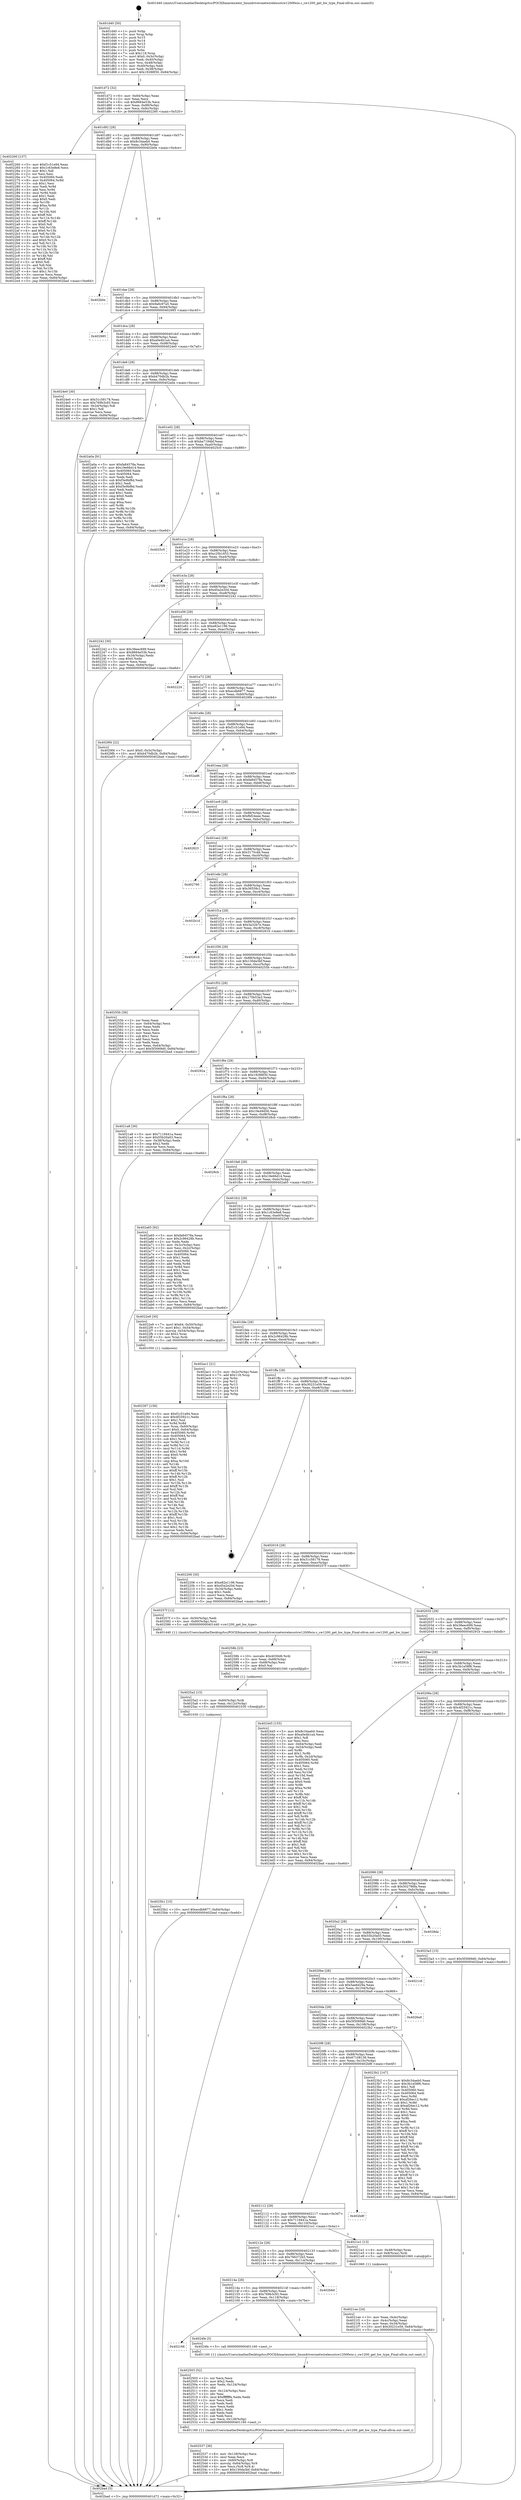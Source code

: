 digraph "0x401d40" {
  label = "0x401d40 (/mnt/c/Users/mathe/Desktop/tcc/POCII/binaries/extr_linuxdriversnetwirelessstcw1200fwio.c_cw1200_get_hw_type_Final-ollvm.out::main(0))"
  labelloc = "t"
  node[shape=record]

  Entry [label="",width=0.3,height=0.3,shape=circle,fillcolor=black,style=filled]
  "0x401d72" [label="{
     0x401d72 [32]\l
     | [instrs]\l
     &nbsp;&nbsp;0x401d72 \<+6\>: mov -0x84(%rbp),%eax\l
     &nbsp;&nbsp;0x401d78 \<+2\>: mov %eax,%ecx\l
     &nbsp;&nbsp;0x401d7a \<+6\>: sub $0x8664e53b,%ecx\l
     &nbsp;&nbsp;0x401d80 \<+6\>: mov %eax,-0x88(%rbp)\l
     &nbsp;&nbsp;0x401d86 \<+6\>: mov %ecx,-0x8c(%rbp)\l
     &nbsp;&nbsp;0x401d8c \<+6\>: je 0000000000402260 \<main+0x520\>\l
  }"]
  "0x402260" [label="{
     0x402260 [137]\l
     | [instrs]\l
     &nbsp;&nbsp;0x402260 \<+5\>: mov $0xf1c51e94,%eax\l
     &nbsp;&nbsp;0x402265 \<+5\>: mov $0x1c63e8e8,%ecx\l
     &nbsp;&nbsp;0x40226a \<+2\>: mov $0x1,%dl\l
     &nbsp;&nbsp;0x40226c \<+2\>: xor %esi,%esi\l
     &nbsp;&nbsp;0x40226e \<+7\>: mov 0x405060,%edi\l
     &nbsp;&nbsp;0x402275 \<+8\>: mov 0x405064,%r8d\l
     &nbsp;&nbsp;0x40227d \<+3\>: sub $0x1,%esi\l
     &nbsp;&nbsp;0x402280 \<+3\>: mov %edi,%r9d\l
     &nbsp;&nbsp;0x402283 \<+3\>: add %esi,%r9d\l
     &nbsp;&nbsp;0x402286 \<+4\>: imul %r9d,%edi\l
     &nbsp;&nbsp;0x40228a \<+3\>: and $0x1,%edi\l
     &nbsp;&nbsp;0x40228d \<+3\>: cmp $0x0,%edi\l
     &nbsp;&nbsp;0x402290 \<+4\>: sete %r10b\l
     &nbsp;&nbsp;0x402294 \<+4\>: cmp $0xa,%r8d\l
     &nbsp;&nbsp;0x402298 \<+4\>: setl %r11b\l
     &nbsp;&nbsp;0x40229c \<+3\>: mov %r10b,%bl\l
     &nbsp;&nbsp;0x40229f \<+3\>: xor $0xff,%bl\l
     &nbsp;&nbsp;0x4022a2 \<+3\>: mov %r11b,%r14b\l
     &nbsp;&nbsp;0x4022a5 \<+4\>: xor $0xff,%r14b\l
     &nbsp;&nbsp;0x4022a9 \<+3\>: xor $0x0,%dl\l
     &nbsp;&nbsp;0x4022ac \<+3\>: mov %bl,%r15b\l
     &nbsp;&nbsp;0x4022af \<+4\>: and $0x0,%r15b\l
     &nbsp;&nbsp;0x4022b3 \<+3\>: and %dl,%r10b\l
     &nbsp;&nbsp;0x4022b6 \<+3\>: mov %r14b,%r12b\l
     &nbsp;&nbsp;0x4022b9 \<+4\>: and $0x0,%r12b\l
     &nbsp;&nbsp;0x4022bd \<+3\>: and %dl,%r11b\l
     &nbsp;&nbsp;0x4022c0 \<+3\>: or %r10b,%r15b\l
     &nbsp;&nbsp;0x4022c3 \<+3\>: or %r11b,%r12b\l
     &nbsp;&nbsp;0x4022c6 \<+3\>: xor %r12b,%r15b\l
     &nbsp;&nbsp;0x4022c9 \<+3\>: or %r14b,%bl\l
     &nbsp;&nbsp;0x4022cc \<+3\>: xor $0xff,%bl\l
     &nbsp;&nbsp;0x4022cf \<+3\>: or $0x0,%dl\l
     &nbsp;&nbsp;0x4022d2 \<+2\>: and %dl,%bl\l
     &nbsp;&nbsp;0x4022d4 \<+3\>: or %bl,%r15b\l
     &nbsp;&nbsp;0x4022d7 \<+4\>: test $0x1,%r15b\l
     &nbsp;&nbsp;0x4022db \<+3\>: cmovne %ecx,%eax\l
     &nbsp;&nbsp;0x4022de \<+6\>: mov %eax,-0x84(%rbp)\l
     &nbsp;&nbsp;0x4022e4 \<+5\>: jmp 0000000000402bad \<main+0xe6d\>\l
  }"]
  "0x401d92" [label="{
     0x401d92 [28]\l
     | [instrs]\l
     &nbsp;&nbsp;0x401d92 \<+5\>: jmp 0000000000401d97 \<main+0x57\>\l
     &nbsp;&nbsp;0x401d97 \<+6\>: mov -0x88(%rbp),%eax\l
     &nbsp;&nbsp;0x401d9d \<+5\>: sub $0x8c34aeb0,%eax\l
     &nbsp;&nbsp;0x401da2 \<+6\>: mov %eax,-0x90(%rbp)\l
     &nbsp;&nbsp;0x401da8 \<+6\>: je 0000000000402b0e \<main+0xdce\>\l
  }"]
  Exit [label="",width=0.3,height=0.3,shape=circle,fillcolor=black,style=filled,peripheries=2]
  "0x402b0e" [label="{
     0x402b0e\l
  }", style=dashed]
  "0x401dae" [label="{
     0x401dae [28]\l
     | [instrs]\l
     &nbsp;&nbsp;0x401dae \<+5\>: jmp 0000000000401db3 \<main+0x73\>\l
     &nbsp;&nbsp;0x401db3 \<+6\>: mov -0x88(%rbp),%eax\l
     &nbsp;&nbsp;0x401db9 \<+5\>: sub $0x9a6c97a5,%eax\l
     &nbsp;&nbsp;0x401dbe \<+6\>: mov %eax,-0x94(%rbp)\l
     &nbsp;&nbsp;0x401dc4 \<+6\>: je 0000000000402985 \<main+0xc45\>\l
  }"]
  "0x4025b1" [label="{
     0x4025b1 [15]\l
     | [instrs]\l
     &nbsp;&nbsp;0x4025b1 \<+10\>: movl $0xecdb6877,-0x84(%rbp)\l
     &nbsp;&nbsp;0x4025bb \<+5\>: jmp 0000000000402bad \<main+0xe6d\>\l
  }"]
  "0x402985" [label="{
     0x402985\l
  }", style=dashed]
  "0x401dca" [label="{
     0x401dca [28]\l
     | [instrs]\l
     &nbsp;&nbsp;0x401dca \<+5\>: jmp 0000000000401dcf \<main+0x8f\>\l
     &nbsp;&nbsp;0x401dcf \<+6\>: mov -0x88(%rbp),%eax\l
     &nbsp;&nbsp;0x401dd5 \<+5\>: sub $0xa0e4b1a4,%eax\l
     &nbsp;&nbsp;0x401dda \<+6\>: mov %eax,-0x98(%rbp)\l
     &nbsp;&nbsp;0x401de0 \<+6\>: je 00000000004024e0 \<main+0x7a0\>\l
  }"]
  "0x4025a2" [label="{
     0x4025a2 [15]\l
     | [instrs]\l
     &nbsp;&nbsp;0x4025a2 \<+4\>: mov -0x60(%rbp),%rdi\l
     &nbsp;&nbsp;0x4025a6 \<+6\>: mov %eax,-0x12c(%rbp)\l
     &nbsp;&nbsp;0x4025ac \<+5\>: call 0000000000401030 \<free@plt\>\l
     | [calls]\l
     &nbsp;&nbsp;0x401030 \{1\} (unknown)\l
  }"]
  "0x4024e0" [label="{
     0x4024e0 [30]\l
     | [instrs]\l
     &nbsp;&nbsp;0x4024e0 \<+5\>: mov $0x31c58178,%eax\l
     &nbsp;&nbsp;0x4024e5 \<+5\>: mov $0x769b3c93,%ecx\l
     &nbsp;&nbsp;0x4024ea \<+3\>: mov -0x2d(%rbp),%dl\l
     &nbsp;&nbsp;0x4024ed \<+3\>: test $0x1,%dl\l
     &nbsp;&nbsp;0x4024f0 \<+3\>: cmovne %ecx,%eax\l
     &nbsp;&nbsp;0x4024f3 \<+6\>: mov %eax,-0x84(%rbp)\l
     &nbsp;&nbsp;0x4024f9 \<+5\>: jmp 0000000000402bad \<main+0xe6d\>\l
  }"]
  "0x401de6" [label="{
     0x401de6 [28]\l
     | [instrs]\l
     &nbsp;&nbsp;0x401de6 \<+5\>: jmp 0000000000401deb \<main+0xab\>\l
     &nbsp;&nbsp;0x401deb \<+6\>: mov -0x88(%rbp),%eax\l
     &nbsp;&nbsp;0x401df1 \<+5\>: sub $0xb470db2b,%eax\l
     &nbsp;&nbsp;0x401df6 \<+6\>: mov %eax,-0x9c(%rbp)\l
     &nbsp;&nbsp;0x401dfc \<+6\>: je 0000000000402a0a \<main+0xcca\>\l
  }"]
  "0x40258b" [label="{
     0x40258b [23]\l
     | [instrs]\l
     &nbsp;&nbsp;0x40258b \<+10\>: movabs $0x4030d6,%rdi\l
     &nbsp;&nbsp;0x402595 \<+3\>: mov %eax,-0x68(%rbp)\l
     &nbsp;&nbsp;0x402598 \<+3\>: mov -0x68(%rbp),%esi\l
     &nbsp;&nbsp;0x40259b \<+2\>: mov $0x0,%al\l
     &nbsp;&nbsp;0x40259d \<+5\>: call 0000000000401040 \<printf@plt\>\l
     | [calls]\l
     &nbsp;&nbsp;0x401040 \{1\} (unknown)\l
  }"]
  "0x402a0a" [label="{
     0x402a0a [91]\l
     | [instrs]\l
     &nbsp;&nbsp;0x402a0a \<+5\>: mov $0xfa84578a,%eax\l
     &nbsp;&nbsp;0x402a0f \<+5\>: mov $0x19e66d14,%ecx\l
     &nbsp;&nbsp;0x402a14 \<+7\>: mov 0x405060,%edx\l
     &nbsp;&nbsp;0x402a1b \<+7\>: mov 0x405064,%esi\l
     &nbsp;&nbsp;0x402a22 \<+2\>: mov %edx,%edi\l
     &nbsp;&nbsp;0x402a24 \<+6\>: sub $0xf3e9bf8d,%edi\l
     &nbsp;&nbsp;0x402a2a \<+3\>: sub $0x1,%edi\l
     &nbsp;&nbsp;0x402a2d \<+6\>: add $0xf3e9bf8d,%edi\l
     &nbsp;&nbsp;0x402a33 \<+3\>: imul %edi,%edx\l
     &nbsp;&nbsp;0x402a36 \<+3\>: and $0x1,%edx\l
     &nbsp;&nbsp;0x402a39 \<+3\>: cmp $0x0,%edx\l
     &nbsp;&nbsp;0x402a3c \<+4\>: sete %r8b\l
     &nbsp;&nbsp;0x402a40 \<+3\>: cmp $0xa,%esi\l
     &nbsp;&nbsp;0x402a43 \<+4\>: setl %r9b\l
     &nbsp;&nbsp;0x402a47 \<+3\>: mov %r8b,%r10b\l
     &nbsp;&nbsp;0x402a4a \<+3\>: and %r9b,%r10b\l
     &nbsp;&nbsp;0x402a4d \<+3\>: xor %r9b,%r8b\l
     &nbsp;&nbsp;0x402a50 \<+3\>: or %r8b,%r10b\l
     &nbsp;&nbsp;0x402a53 \<+4\>: test $0x1,%r10b\l
     &nbsp;&nbsp;0x402a57 \<+3\>: cmovne %ecx,%eax\l
     &nbsp;&nbsp;0x402a5a \<+6\>: mov %eax,-0x84(%rbp)\l
     &nbsp;&nbsp;0x402a60 \<+5\>: jmp 0000000000402bad \<main+0xe6d\>\l
  }"]
  "0x401e02" [label="{
     0x401e02 [28]\l
     | [instrs]\l
     &nbsp;&nbsp;0x401e02 \<+5\>: jmp 0000000000401e07 \<main+0xc7\>\l
     &nbsp;&nbsp;0x401e07 \<+6\>: mov -0x88(%rbp),%eax\l
     &nbsp;&nbsp;0x401e0d \<+5\>: sub $0xba7194bf,%eax\l
     &nbsp;&nbsp;0x401e12 \<+6\>: mov %eax,-0xa0(%rbp)\l
     &nbsp;&nbsp;0x401e18 \<+6\>: je 00000000004025c0 \<main+0x880\>\l
  }"]
  "0x402537" [label="{
     0x402537 [36]\l
     | [instrs]\l
     &nbsp;&nbsp;0x402537 \<+6\>: mov -0x128(%rbp),%ecx\l
     &nbsp;&nbsp;0x40253d \<+3\>: imul %eax,%ecx\l
     &nbsp;&nbsp;0x402540 \<+4\>: mov -0x60(%rbp),%r8\l
     &nbsp;&nbsp;0x402544 \<+4\>: movslq -0x64(%rbp),%r9\l
     &nbsp;&nbsp;0x402548 \<+4\>: mov %ecx,(%r8,%r9,4)\l
     &nbsp;&nbsp;0x40254c \<+10\>: movl $0x130da3bf,-0x84(%rbp)\l
     &nbsp;&nbsp;0x402556 \<+5\>: jmp 0000000000402bad \<main+0xe6d\>\l
  }"]
  "0x4025c0" [label="{
     0x4025c0\l
  }", style=dashed]
  "0x401e1e" [label="{
     0x401e1e [28]\l
     | [instrs]\l
     &nbsp;&nbsp;0x401e1e \<+5\>: jmp 0000000000401e23 \<main+0xe3\>\l
     &nbsp;&nbsp;0x401e23 \<+6\>: mov -0x88(%rbp),%eax\l
     &nbsp;&nbsp;0x401e29 \<+5\>: sub $0xc25b1653,%eax\l
     &nbsp;&nbsp;0x401e2e \<+6\>: mov %eax,-0xa4(%rbp)\l
     &nbsp;&nbsp;0x401e34 \<+6\>: je 00000000004025f8 \<main+0x8b8\>\l
  }"]
  "0x402503" [label="{
     0x402503 [52]\l
     | [instrs]\l
     &nbsp;&nbsp;0x402503 \<+2\>: xor %ecx,%ecx\l
     &nbsp;&nbsp;0x402505 \<+5\>: mov $0x2,%edx\l
     &nbsp;&nbsp;0x40250a \<+6\>: mov %edx,-0x124(%rbp)\l
     &nbsp;&nbsp;0x402510 \<+1\>: cltd\l
     &nbsp;&nbsp;0x402511 \<+6\>: mov -0x124(%rbp),%esi\l
     &nbsp;&nbsp;0x402517 \<+2\>: idiv %esi\l
     &nbsp;&nbsp;0x402519 \<+6\>: imul $0xfffffffe,%edx,%edx\l
     &nbsp;&nbsp;0x40251f \<+2\>: mov %ecx,%edi\l
     &nbsp;&nbsp;0x402521 \<+2\>: sub %edx,%edi\l
     &nbsp;&nbsp;0x402523 \<+2\>: mov %ecx,%edx\l
     &nbsp;&nbsp;0x402525 \<+3\>: sub $0x1,%edx\l
     &nbsp;&nbsp;0x402528 \<+2\>: add %edx,%edi\l
     &nbsp;&nbsp;0x40252a \<+2\>: sub %edi,%ecx\l
     &nbsp;&nbsp;0x40252c \<+6\>: mov %ecx,-0x128(%rbp)\l
     &nbsp;&nbsp;0x402532 \<+5\>: call 0000000000401160 \<next_i\>\l
     | [calls]\l
     &nbsp;&nbsp;0x401160 \{1\} (/mnt/c/Users/mathe/Desktop/tcc/POCII/binaries/extr_linuxdriversnetwirelessstcw1200fwio.c_cw1200_get_hw_type_Final-ollvm.out::next_i)\l
  }"]
  "0x4025f8" [label="{
     0x4025f8\l
  }", style=dashed]
  "0x401e3a" [label="{
     0x401e3a [28]\l
     | [instrs]\l
     &nbsp;&nbsp;0x401e3a \<+5\>: jmp 0000000000401e3f \<main+0xff\>\l
     &nbsp;&nbsp;0x401e3f \<+6\>: mov -0x88(%rbp),%eax\l
     &nbsp;&nbsp;0x401e45 \<+5\>: sub $0xd5a2e20d,%eax\l
     &nbsp;&nbsp;0x401e4a \<+6\>: mov %eax,-0xa8(%rbp)\l
     &nbsp;&nbsp;0x401e50 \<+6\>: je 0000000000402242 \<main+0x502\>\l
  }"]
  "0x402166" [label="{
     0x402166\l
  }", style=dashed]
  "0x402242" [label="{
     0x402242 [30]\l
     | [instrs]\l
     &nbsp;&nbsp;0x402242 \<+5\>: mov $0x38eec699,%eax\l
     &nbsp;&nbsp;0x402247 \<+5\>: mov $0x8664e53b,%ecx\l
     &nbsp;&nbsp;0x40224c \<+3\>: mov -0x34(%rbp),%edx\l
     &nbsp;&nbsp;0x40224f \<+3\>: cmp $0x0,%edx\l
     &nbsp;&nbsp;0x402252 \<+3\>: cmove %ecx,%eax\l
     &nbsp;&nbsp;0x402255 \<+6\>: mov %eax,-0x84(%rbp)\l
     &nbsp;&nbsp;0x40225b \<+5\>: jmp 0000000000402bad \<main+0xe6d\>\l
  }"]
  "0x401e56" [label="{
     0x401e56 [28]\l
     | [instrs]\l
     &nbsp;&nbsp;0x401e56 \<+5\>: jmp 0000000000401e5b \<main+0x11b\>\l
     &nbsp;&nbsp;0x401e5b \<+6\>: mov -0x88(%rbp),%eax\l
     &nbsp;&nbsp;0x401e61 \<+5\>: sub $0xe82e1196,%eax\l
     &nbsp;&nbsp;0x401e66 \<+6\>: mov %eax,-0xac(%rbp)\l
     &nbsp;&nbsp;0x401e6c \<+6\>: je 0000000000402224 \<main+0x4e4\>\l
  }"]
  "0x4024fe" [label="{
     0x4024fe [5]\l
     | [instrs]\l
     &nbsp;&nbsp;0x4024fe \<+5\>: call 0000000000401160 \<next_i\>\l
     | [calls]\l
     &nbsp;&nbsp;0x401160 \{1\} (/mnt/c/Users/mathe/Desktop/tcc/POCII/binaries/extr_linuxdriversnetwirelessstcw1200fwio.c_cw1200_get_hw_type_Final-ollvm.out::next_i)\l
  }"]
  "0x402224" [label="{
     0x402224\l
  }", style=dashed]
  "0x401e72" [label="{
     0x401e72 [28]\l
     | [instrs]\l
     &nbsp;&nbsp;0x401e72 \<+5\>: jmp 0000000000401e77 \<main+0x137\>\l
     &nbsp;&nbsp;0x401e77 \<+6\>: mov -0x88(%rbp),%eax\l
     &nbsp;&nbsp;0x401e7d \<+5\>: sub $0xecdb6877,%eax\l
     &nbsp;&nbsp;0x401e82 \<+6\>: mov %eax,-0xb0(%rbp)\l
     &nbsp;&nbsp;0x401e88 \<+6\>: je 00000000004029f4 \<main+0xcb4\>\l
  }"]
  "0x40214a" [label="{
     0x40214a [28]\l
     | [instrs]\l
     &nbsp;&nbsp;0x40214a \<+5\>: jmp 000000000040214f \<main+0x40f\>\l
     &nbsp;&nbsp;0x40214f \<+6\>: mov -0x88(%rbp),%eax\l
     &nbsp;&nbsp;0x402155 \<+5\>: sub $0x769b3c93,%eax\l
     &nbsp;&nbsp;0x40215a \<+6\>: mov %eax,-0x118(%rbp)\l
     &nbsp;&nbsp;0x402160 \<+6\>: je 00000000004024fe \<main+0x7be\>\l
  }"]
  "0x4029f4" [label="{
     0x4029f4 [22]\l
     | [instrs]\l
     &nbsp;&nbsp;0x4029f4 \<+7\>: movl $0x0,-0x3c(%rbp)\l
     &nbsp;&nbsp;0x4029fb \<+10\>: movl $0xb470db2b,-0x84(%rbp)\l
     &nbsp;&nbsp;0x402a05 \<+5\>: jmp 0000000000402bad \<main+0xe6d\>\l
  }"]
  "0x401e8e" [label="{
     0x401e8e [28]\l
     | [instrs]\l
     &nbsp;&nbsp;0x401e8e \<+5\>: jmp 0000000000401e93 \<main+0x153\>\l
     &nbsp;&nbsp;0x401e93 \<+6\>: mov -0x88(%rbp),%eax\l
     &nbsp;&nbsp;0x401e99 \<+5\>: sub $0xf1c51e94,%eax\l
     &nbsp;&nbsp;0x401e9e \<+6\>: mov %eax,-0xb4(%rbp)\l
     &nbsp;&nbsp;0x401ea4 \<+6\>: je 0000000000402ad6 \<main+0xd96\>\l
  }"]
  "0x402b6d" [label="{
     0x402b6d\l
  }", style=dashed]
  "0x402ad6" [label="{
     0x402ad6\l
  }", style=dashed]
  "0x401eaa" [label="{
     0x401eaa [28]\l
     | [instrs]\l
     &nbsp;&nbsp;0x401eaa \<+5\>: jmp 0000000000401eaf \<main+0x16f\>\l
     &nbsp;&nbsp;0x401eaf \<+6\>: mov -0x88(%rbp),%eax\l
     &nbsp;&nbsp;0x401eb5 \<+5\>: sub $0xfa84578a,%eax\l
     &nbsp;&nbsp;0x401eba \<+6\>: mov %eax,-0xb8(%rbp)\l
     &nbsp;&nbsp;0x401ec0 \<+6\>: je 0000000000402ba3 \<main+0xe63\>\l
  }"]
  "0x402307" [label="{
     0x402307 [156]\l
     | [instrs]\l
     &nbsp;&nbsp;0x402307 \<+5\>: mov $0xf1c51e94,%ecx\l
     &nbsp;&nbsp;0x40230c \<+5\>: mov $0x4f25921c,%edx\l
     &nbsp;&nbsp;0x402311 \<+3\>: mov $0x1,%sil\l
     &nbsp;&nbsp;0x402314 \<+3\>: xor %r8d,%r8d\l
     &nbsp;&nbsp;0x402317 \<+4\>: mov %rax,-0x60(%rbp)\l
     &nbsp;&nbsp;0x40231b \<+7\>: movl $0x0,-0x64(%rbp)\l
     &nbsp;&nbsp;0x402322 \<+8\>: mov 0x405060,%r9d\l
     &nbsp;&nbsp;0x40232a \<+8\>: mov 0x405064,%r10d\l
     &nbsp;&nbsp;0x402332 \<+4\>: sub $0x1,%r8d\l
     &nbsp;&nbsp;0x402336 \<+3\>: mov %r9d,%r11d\l
     &nbsp;&nbsp;0x402339 \<+3\>: add %r8d,%r11d\l
     &nbsp;&nbsp;0x40233c \<+4\>: imul %r11d,%r9d\l
     &nbsp;&nbsp;0x402340 \<+4\>: and $0x1,%r9d\l
     &nbsp;&nbsp;0x402344 \<+4\>: cmp $0x0,%r9d\l
     &nbsp;&nbsp;0x402348 \<+3\>: sete %bl\l
     &nbsp;&nbsp;0x40234b \<+4\>: cmp $0xa,%r10d\l
     &nbsp;&nbsp;0x40234f \<+4\>: setl %r14b\l
     &nbsp;&nbsp;0x402353 \<+3\>: mov %bl,%r15b\l
     &nbsp;&nbsp;0x402356 \<+4\>: xor $0xff,%r15b\l
     &nbsp;&nbsp;0x40235a \<+3\>: mov %r14b,%r12b\l
     &nbsp;&nbsp;0x40235d \<+4\>: xor $0xff,%r12b\l
     &nbsp;&nbsp;0x402361 \<+4\>: xor $0x1,%sil\l
     &nbsp;&nbsp;0x402365 \<+3\>: mov %r15b,%r13b\l
     &nbsp;&nbsp;0x402368 \<+4\>: and $0xff,%r13b\l
     &nbsp;&nbsp;0x40236c \<+3\>: and %sil,%bl\l
     &nbsp;&nbsp;0x40236f \<+3\>: mov %r12b,%al\l
     &nbsp;&nbsp;0x402372 \<+2\>: and $0xff,%al\l
     &nbsp;&nbsp;0x402374 \<+3\>: and %sil,%r14b\l
     &nbsp;&nbsp;0x402377 \<+3\>: or %bl,%r13b\l
     &nbsp;&nbsp;0x40237a \<+3\>: or %r14b,%al\l
     &nbsp;&nbsp;0x40237d \<+3\>: xor %al,%r13b\l
     &nbsp;&nbsp;0x402380 \<+3\>: or %r12b,%r15b\l
     &nbsp;&nbsp;0x402383 \<+4\>: xor $0xff,%r15b\l
     &nbsp;&nbsp;0x402387 \<+4\>: or $0x1,%sil\l
     &nbsp;&nbsp;0x40238b \<+3\>: and %sil,%r15b\l
     &nbsp;&nbsp;0x40238e \<+3\>: or %r15b,%r13b\l
     &nbsp;&nbsp;0x402391 \<+4\>: test $0x1,%r13b\l
     &nbsp;&nbsp;0x402395 \<+3\>: cmovne %edx,%ecx\l
     &nbsp;&nbsp;0x402398 \<+6\>: mov %ecx,-0x84(%rbp)\l
     &nbsp;&nbsp;0x40239e \<+5\>: jmp 0000000000402bad \<main+0xe6d\>\l
  }"]
  "0x402ba3" [label="{
     0x402ba3\l
  }", style=dashed]
  "0x401ec6" [label="{
     0x401ec6 [28]\l
     | [instrs]\l
     &nbsp;&nbsp;0x401ec6 \<+5\>: jmp 0000000000401ecb \<main+0x18b\>\l
     &nbsp;&nbsp;0x401ecb \<+6\>: mov -0x88(%rbp),%eax\l
     &nbsp;&nbsp;0x401ed1 \<+5\>: sub $0xfbf24eee,%eax\l
     &nbsp;&nbsp;0x401ed6 \<+6\>: mov %eax,-0xbc(%rbp)\l
     &nbsp;&nbsp;0x401edc \<+6\>: je 0000000000402823 \<main+0xae3\>\l
  }"]
  "0x4021ee" [label="{
     0x4021ee [24]\l
     | [instrs]\l
     &nbsp;&nbsp;0x4021ee \<+3\>: mov %eax,-0x4c(%rbp)\l
     &nbsp;&nbsp;0x4021f1 \<+3\>: mov -0x4c(%rbp),%eax\l
     &nbsp;&nbsp;0x4021f4 \<+3\>: mov %eax,-0x34(%rbp)\l
     &nbsp;&nbsp;0x4021f7 \<+10\>: movl $0x30231e59,-0x84(%rbp)\l
     &nbsp;&nbsp;0x402201 \<+5\>: jmp 0000000000402bad \<main+0xe6d\>\l
  }"]
  "0x402823" [label="{
     0x402823\l
  }", style=dashed]
  "0x401ee2" [label="{
     0x401ee2 [28]\l
     | [instrs]\l
     &nbsp;&nbsp;0x401ee2 \<+5\>: jmp 0000000000401ee7 \<main+0x1a7\>\l
     &nbsp;&nbsp;0x401ee7 \<+6\>: mov -0x88(%rbp),%eax\l
     &nbsp;&nbsp;0x401eed \<+5\>: sub $0x3175cdd,%eax\l
     &nbsp;&nbsp;0x401ef2 \<+6\>: mov %eax,-0xc0(%rbp)\l
     &nbsp;&nbsp;0x401ef8 \<+6\>: je 0000000000402790 \<main+0xa50\>\l
  }"]
  "0x40212e" [label="{
     0x40212e [28]\l
     | [instrs]\l
     &nbsp;&nbsp;0x40212e \<+5\>: jmp 0000000000402133 \<main+0x3f3\>\l
     &nbsp;&nbsp;0x402133 \<+6\>: mov -0x88(%rbp),%eax\l
     &nbsp;&nbsp;0x402139 \<+5\>: sub $0x766372b5,%eax\l
     &nbsp;&nbsp;0x40213e \<+6\>: mov %eax,-0x114(%rbp)\l
     &nbsp;&nbsp;0x402144 \<+6\>: je 0000000000402b6d \<main+0xe2d\>\l
  }"]
  "0x402790" [label="{
     0x402790\l
  }", style=dashed]
  "0x401efe" [label="{
     0x401efe [28]\l
     | [instrs]\l
     &nbsp;&nbsp;0x401efe \<+5\>: jmp 0000000000401f03 \<main+0x1c3\>\l
     &nbsp;&nbsp;0x401f03 \<+6\>: mov -0x88(%rbp),%eax\l
     &nbsp;&nbsp;0x401f09 \<+5\>: sub $0x36558c1,%eax\l
     &nbsp;&nbsp;0x401f0e \<+6\>: mov %eax,-0xc4(%rbp)\l
     &nbsp;&nbsp;0x401f14 \<+6\>: je 0000000000402b1d \<main+0xddd\>\l
  }"]
  "0x4021e1" [label="{
     0x4021e1 [13]\l
     | [instrs]\l
     &nbsp;&nbsp;0x4021e1 \<+4\>: mov -0x48(%rbp),%rax\l
     &nbsp;&nbsp;0x4021e5 \<+4\>: mov 0x8(%rax),%rdi\l
     &nbsp;&nbsp;0x4021e9 \<+5\>: call 0000000000401060 \<atoi@plt\>\l
     | [calls]\l
     &nbsp;&nbsp;0x401060 \{1\} (unknown)\l
  }"]
  "0x402b1d" [label="{
     0x402b1d\l
  }", style=dashed]
  "0x401f1a" [label="{
     0x401f1a [28]\l
     | [instrs]\l
     &nbsp;&nbsp;0x401f1a \<+5\>: jmp 0000000000401f1f \<main+0x1df\>\l
     &nbsp;&nbsp;0x401f1f \<+6\>: mov -0x88(%rbp),%eax\l
     &nbsp;&nbsp;0x401f25 \<+5\>: sub $0x3a32b7e,%eax\l
     &nbsp;&nbsp;0x401f2a \<+6\>: mov %eax,-0xc8(%rbp)\l
     &nbsp;&nbsp;0x401f30 \<+6\>: je 0000000000402616 \<main+0x8d6\>\l
  }"]
  "0x402112" [label="{
     0x402112 [28]\l
     | [instrs]\l
     &nbsp;&nbsp;0x402112 \<+5\>: jmp 0000000000402117 \<main+0x3d7\>\l
     &nbsp;&nbsp;0x402117 \<+6\>: mov -0x88(%rbp),%eax\l
     &nbsp;&nbsp;0x40211d \<+5\>: sub $0x7119441a,%eax\l
     &nbsp;&nbsp;0x402122 \<+6\>: mov %eax,-0x110(%rbp)\l
     &nbsp;&nbsp;0x402128 \<+6\>: je 00000000004021e1 \<main+0x4a1\>\l
  }"]
  "0x402616" [label="{
     0x402616\l
  }", style=dashed]
  "0x401f36" [label="{
     0x401f36 [28]\l
     | [instrs]\l
     &nbsp;&nbsp;0x401f36 \<+5\>: jmp 0000000000401f3b \<main+0x1fb\>\l
     &nbsp;&nbsp;0x401f3b \<+6\>: mov -0x88(%rbp),%eax\l
     &nbsp;&nbsp;0x401f41 \<+5\>: sub $0x130da3bf,%eax\l
     &nbsp;&nbsp;0x401f46 \<+6\>: mov %eax,-0xcc(%rbp)\l
     &nbsp;&nbsp;0x401f4c \<+6\>: je 000000000040255b \<main+0x81b\>\l
  }"]
  "0x402b8f" [label="{
     0x402b8f\l
  }", style=dashed]
  "0x40255b" [label="{
     0x40255b [36]\l
     | [instrs]\l
     &nbsp;&nbsp;0x40255b \<+2\>: xor %eax,%eax\l
     &nbsp;&nbsp;0x40255d \<+3\>: mov -0x64(%rbp),%ecx\l
     &nbsp;&nbsp;0x402560 \<+2\>: mov %eax,%edx\l
     &nbsp;&nbsp;0x402562 \<+2\>: sub %ecx,%edx\l
     &nbsp;&nbsp;0x402564 \<+2\>: mov %eax,%ecx\l
     &nbsp;&nbsp;0x402566 \<+3\>: sub $0x1,%ecx\l
     &nbsp;&nbsp;0x402569 \<+2\>: add %ecx,%edx\l
     &nbsp;&nbsp;0x40256b \<+2\>: sub %edx,%eax\l
     &nbsp;&nbsp;0x40256d \<+3\>: mov %eax,-0x64(%rbp)\l
     &nbsp;&nbsp;0x402570 \<+10\>: movl $0x5f3069d0,-0x84(%rbp)\l
     &nbsp;&nbsp;0x40257a \<+5\>: jmp 0000000000402bad \<main+0xe6d\>\l
  }"]
  "0x401f52" [label="{
     0x401f52 [28]\l
     | [instrs]\l
     &nbsp;&nbsp;0x401f52 \<+5\>: jmp 0000000000401f57 \<main+0x217\>\l
     &nbsp;&nbsp;0x401f57 \<+6\>: mov -0x88(%rbp),%eax\l
     &nbsp;&nbsp;0x401f5d \<+5\>: sub $0x170b53a3,%eax\l
     &nbsp;&nbsp;0x401f62 \<+6\>: mov %eax,-0xd0(%rbp)\l
     &nbsp;&nbsp;0x401f68 \<+6\>: je 000000000040292a \<main+0xbea\>\l
  }"]
  "0x4020f6" [label="{
     0x4020f6 [28]\l
     | [instrs]\l
     &nbsp;&nbsp;0x4020f6 \<+5\>: jmp 00000000004020fb \<main+0x3bb\>\l
     &nbsp;&nbsp;0x4020fb \<+6\>: mov -0x88(%rbp),%eax\l
     &nbsp;&nbsp;0x402101 \<+5\>: sub $0x67108136,%eax\l
     &nbsp;&nbsp;0x402106 \<+6\>: mov %eax,-0x10c(%rbp)\l
     &nbsp;&nbsp;0x40210c \<+6\>: je 0000000000402b8f \<main+0xe4f\>\l
  }"]
  "0x40292a" [label="{
     0x40292a\l
  }", style=dashed]
  "0x401f6e" [label="{
     0x401f6e [28]\l
     | [instrs]\l
     &nbsp;&nbsp;0x401f6e \<+5\>: jmp 0000000000401f73 \<main+0x233\>\l
     &nbsp;&nbsp;0x401f73 \<+6\>: mov -0x88(%rbp),%eax\l
     &nbsp;&nbsp;0x401f79 \<+5\>: sub $0x19288f30,%eax\l
     &nbsp;&nbsp;0x401f7e \<+6\>: mov %eax,-0xd4(%rbp)\l
     &nbsp;&nbsp;0x401f84 \<+6\>: je 00000000004021a8 \<main+0x468\>\l
  }"]
  "0x4023b2" [label="{
     0x4023b2 [147]\l
     | [instrs]\l
     &nbsp;&nbsp;0x4023b2 \<+5\>: mov $0x8c34aeb0,%eax\l
     &nbsp;&nbsp;0x4023b7 \<+5\>: mov $0x3b1e58f6,%ecx\l
     &nbsp;&nbsp;0x4023bc \<+2\>: mov $0x1,%dl\l
     &nbsp;&nbsp;0x4023be \<+7\>: mov 0x405060,%esi\l
     &nbsp;&nbsp;0x4023c5 \<+7\>: mov 0x405064,%edi\l
     &nbsp;&nbsp;0x4023cc \<+3\>: mov %esi,%r8d\l
     &nbsp;&nbsp;0x4023cf \<+7\>: add $0xaf26ec12,%r8d\l
     &nbsp;&nbsp;0x4023d6 \<+4\>: sub $0x1,%r8d\l
     &nbsp;&nbsp;0x4023da \<+7\>: sub $0xaf26ec12,%r8d\l
     &nbsp;&nbsp;0x4023e1 \<+4\>: imul %r8d,%esi\l
     &nbsp;&nbsp;0x4023e5 \<+3\>: and $0x1,%esi\l
     &nbsp;&nbsp;0x4023e8 \<+3\>: cmp $0x0,%esi\l
     &nbsp;&nbsp;0x4023eb \<+4\>: sete %r9b\l
     &nbsp;&nbsp;0x4023ef \<+3\>: cmp $0xa,%edi\l
     &nbsp;&nbsp;0x4023f2 \<+4\>: setl %r10b\l
     &nbsp;&nbsp;0x4023f6 \<+3\>: mov %r9b,%r11b\l
     &nbsp;&nbsp;0x4023f9 \<+4\>: xor $0xff,%r11b\l
     &nbsp;&nbsp;0x4023fd \<+3\>: mov %r10b,%bl\l
     &nbsp;&nbsp;0x402400 \<+3\>: xor $0xff,%bl\l
     &nbsp;&nbsp;0x402403 \<+3\>: xor $0x1,%dl\l
     &nbsp;&nbsp;0x402406 \<+3\>: mov %r11b,%r14b\l
     &nbsp;&nbsp;0x402409 \<+4\>: and $0xff,%r14b\l
     &nbsp;&nbsp;0x40240d \<+3\>: and %dl,%r9b\l
     &nbsp;&nbsp;0x402410 \<+3\>: mov %bl,%r15b\l
     &nbsp;&nbsp;0x402413 \<+4\>: and $0xff,%r15b\l
     &nbsp;&nbsp;0x402417 \<+3\>: and %dl,%r10b\l
     &nbsp;&nbsp;0x40241a \<+3\>: or %r9b,%r14b\l
     &nbsp;&nbsp;0x40241d \<+3\>: or %r10b,%r15b\l
     &nbsp;&nbsp;0x402420 \<+3\>: xor %r15b,%r14b\l
     &nbsp;&nbsp;0x402423 \<+3\>: or %bl,%r11b\l
     &nbsp;&nbsp;0x402426 \<+4\>: xor $0xff,%r11b\l
     &nbsp;&nbsp;0x40242a \<+3\>: or $0x1,%dl\l
     &nbsp;&nbsp;0x40242d \<+3\>: and %dl,%r11b\l
     &nbsp;&nbsp;0x402430 \<+3\>: or %r11b,%r14b\l
     &nbsp;&nbsp;0x402433 \<+4\>: test $0x1,%r14b\l
     &nbsp;&nbsp;0x402437 \<+3\>: cmovne %ecx,%eax\l
     &nbsp;&nbsp;0x40243a \<+6\>: mov %eax,-0x84(%rbp)\l
     &nbsp;&nbsp;0x402440 \<+5\>: jmp 0000000000402bad \<main+0xe6d\>\l
  }"]
  "0x4021a8" [label="{
     0x4021a8 [30]\l
     | [instrs]\l
     &nbsp;&nbsp;0x4021a8 \<+5\>: mov $0x7119441a,%eax\l
     &nbsp;&nbsp;0x4021ad \<+5\>: mov $0x55b20a03,%ecx\l
     &nbsp;&nbsp;0x4021b2 \<+3\>: mov -0x38(%rbp),%edx\l
     &nbsp;&nbsp;0x4021b5 \<+3\>: cmp $0x2,%edx\l
     &nbsp;&nbsp;0x4021b8 \<+3\>: cmovne %ecx,%eax\l
     &nbsp;&nbsp;0x4021bb \<+6\>: mov %eax,-0x84(%rbp)\l
     &nbsp;&nbsp;0x4021c1 \<+5\>: jmp 0000000000402bad \<main+0xe6d\>\l
  }"]
  "0x401f8a" [label="{
     0x401f8a [28]\l
     | [instrs]\l
     &nbsp;&nbsp;0x401f8a \<+5\>: jmp 0000000000401f8f \<main+0x24f\>\l
     &nbsp;&nbsp;0x401f8f \<+6\>: mov -0x88(%rbp),%eax\l
     &nbsp;&nbsp;0x401f95 \<+5\>: sub $0x19e49d56,%eax\l
     &nbsp;&nbsp;0x401f9a \<+6\>: mov %eax,-0xd8(%rbp)\l
     &nbsp;&nbsp;0x401fa0 \<+6\>: je 00000000004028cb \<main+0xb8b\>\l
  }"]
  "0x402bad" [label="{
     0x402bad [5]\l
     | [instrs]\l
     &nbsp;&nbsp;0x402bad \<+5\>: jmp 0000000000401d72 \<main+0x32\>\l
  }"]
  "0x401d40" [label="{
     0x401d40 [50]\l
     | [instrs]\l
     &nbsp;&nbsp;0x401d40 \<+1\>: push %rbp\l
     &nbsp;&nbsp;0x401d41 \<+3\>: mov %rsp,%rbp\l
     &nbsp;&nbsp;0x401d44 \<+2\>: push %r15\l
     &nbsp;&nbsp;0x401d46 \<+2\>: push %r14\l
     &nbsp;&nbsp;0x401d48 \<+2\>: push %r13\l
     &nbsp;&nbsp;0x401d4a \<+2\>: push %r12\l
     &nbsp;&nbsp;0x401d4c \<+1\>: push %rbx\l
     &nbsp;&nbsp;0x401d4d \<+7\>: sub $0x118,%rsp\l
     &nbsp;&nbsp;0x401d54 \<+7\>: movl $0x0,-0x3c(%rbp)\l
     &nbsp;&nbsp;0x401d5b \<+3\>: mov %edi,-0x40(%rbp)\l
     &nbsp;&nbsp;0x401d5e \<+4\>: mov %rsi,-0x48(%rbp)\l
     &nbsp;&nbsp;0x401d62 \<+3\>: mov -0x40(%rbp),%edi\l
     &nbsp;&nbsp;0x401d65 \<+3\>: mov %edi,-0x38(%rbp)\l
     &nbsp;&nbsp;0x401d68 \<+10\>: movl $0x19288f30,-0x84(%rbp)\l
  }"]
  "0x4020da" [label="{
     0x4020da [28]\l
     | [instrs]\l
     &nbsp;&nbsp;0x4020da \<+5\>: jmp 00000000004020df \<main+0x39f\>\l
     &nbsp;&nbsp;0x4020df \<+6\>: mov -0x88(%rbp),%eax\l
     &nbsp;&nbsp;0x4020e5 \<+5\>: sub $0x5f3069d0,%eax\l
     &nbsp;&nbsp;0x4020ea \<+6\>: mov %eax,-0x108(%rbp)\l
     &nbsp;&nbsp;0x4020f0 \<+6\>: je 00000000004023b2 \<main+0x672\>\l
  }"]
  "0x4028cb" [label="{
     0x4028cb\l
  }", style=dashed]
  "0x401fa6" [label="{
     0x401fa6 [28]\l
     | [instrs]\l
     &nbsp;&nbsp;0x401fa6 \<+5\>: jmp 0000000000401fab \<main+0x26b\>\l
     &nbsp;&nbsp;0x401fab \<+6\>: mov -0x88(%rbp),%eax\l
     &nbsp;&nbsp;0x401fb1 \<+5\>: sub $0x19e66d14,%eax\l
     &nbsp;&nbsp;0x401fb6 \<+6\>: mov %eax,-0xdc(%rbp)\l
     &nbsp;&nbsp;0x401fbc \<+6\>: je 0000000000402a65 \<main+0xd25\>\l
  }"]
  "0x4026a9" [label="{
     0x4026a9\l
  }", style=dashed]
  "0x402a65" [label="{
     0x402a65 [92]\l
     | [instrs]\l
     &nbsp;&nbsp;0x402a65 \<+5\>: mov $0xfa84578a,%eax\l
     &nbsp;&nbsp;0x402a6a \<+5\>: mov $0x2c96428b,%ecx\l
     &nbsp;&nbsp;0x402a6f \<+2\>: xor %edx,%edx\l
     &nbsp;&nbsp;0x402a71 \<+3\>: mov -0x3c(%rbp),%esi\l
     &nbsp;&nbsp;0x402a74 \<+3\>: mov %esi,-0x2c(%rbp)\l
     &nbsp;&nbsp;0x402a77 \<+7\>: mov 0x405060,%esi\l
     &nbsp;&nbsp;0x402a7e \<+7\>: mov 0x405064,%edi\l
     &nbsp;&nbsp;0x402a85 \<+3\>: sub $0x1,%edx\l
     &nbsp;&nbsp;0x402a88 \<+3\>: mov %esi,%r8d\l
     &nbsp;&nbsp;0x402a8b \<+3\>: add %edx,%r8d\l
     &nbsp;&nbsp;0x402a8e \<+4\>: imul %r8d,%esi\l
     &nbsp;&nbsp;0x402a92 \<+3\>: and $0x1,%esi\l
     &nbsp;&nbsp;0x402a95 \<+3\>: cmp $0x0,%esi\l
     &nbsp;&nbsp;0x402a98 \<+4\>: sete %r9b\l
     &nbsp;&nbsp;0x402a9c \<+3\>: cmp $0xa,%edi\l
     &nbsp;&nbsp;0x402a9f \<+4\>: setl %r10b\l
     &nbsp;&nbsp;0x402aa3 \<+3\>: mov %r9b,%r11b\l
     &nbsp;&nbsp;0x402aa6 \<+3\>: and %r10b,%r11b\l
     &nbsp;&nbsp;0x402aa9 \<+3\>: xor %r10b,%r9b\l
     &nbsp;&nbsp;0x402aac \<+3\>: or %r9b,%r11b\l
     &nbsp;&nbsp;0x402aaf \<+4\>: test $0x1,%r11b\l
     &nbsp;&nbsp;0x402ab3 \<+3\>: cmovne %ecx,%eax\l
     &nbsp;&nbsp;0x402ab6 \<+6\>: mov %eax,-0x84(%rbp)\l
     &nbsp;&nbsp;0x402abc \<+5\>: jmp 0000000000402bad \<main+0xe6d\>\l
  }"]
  "0x401fc2" [label="{
     0x401fc2 [28]\l
     | [instrs]\l
     &nbsp;&nbsp;0x401fc2 \<+5\>: jmp 0000000000401fc7 \<main+0x287\>\l
     &nbsp;&nbsp;0x401fc7 \<+6\>: mov -0x88(%rbp),%eax\l
     &nbsp;&nbsp;0x401fcd \<+5\>: sub $0x1c63e8e8,%eax\l
     &nbsp;&nbsp;0x401fd2 \<+6\>: mov %eax,-0xe0(%rbp)\l
     &nbsp;&nbsp;0x401fd8 \<+6\>: je 00000000004022e9 \<main+0x5a9\>\l
  }"]
  "0x4020be" [label="{
     0x4020be [28]\l
     | [instrs]\l
     &nbsp;&nbsp;0x4020be \<+5\>: jmp 00000000004020c3 \<main+0x383\>\l
     &nbsp;&nbsp;0x4020c3 \<+6\>: mov -0x88(%rbp),%eax\l
     &nbsp;&nbsp;0x4020c9 \<+5\>: sub $0x5ae6d29a,%eax\l
     &nbsp;&nbsp;0x4020ce \<+6\>: mov %eax,-0x104(%rbp)\l
     &nbsp;&nbsp;0x4020d4 \<+6\>: je 00000000004026a9 \<main+0x969\>\l
  }"]
  "0x4022e9" [label="{
     0x4022e9 [30]\l
     | [instrs]\l
     &nbsp;&nbsp;0x4022e9 \<+7\>: movl $0x64,-0x50(%rbp)\l
     &nbsp;&nbsp;0x4022f0 \<+7\>: movl $0x1,-0x54(%rbp)\l
     &nbsp;&nbsp;0x4022f7 \<+4\>: movslq -0x54(%rbp),%rax\l
     &nbsp;&nbsp;0x4022fb \<+4\>: shl $0x2,%rax\l
     &nbsp;&nbsp;0x4022ff \<+3\>: mov %rax,%rdi\l
     &nbsp;&nbsp;0x402302 \<+5\>: call 0000000000401050 \<malloc@plt\>\l
     | [calls]\l
     &nbsp;&nbsp;0x401050 \{1\} (unknown)\l
  }"]
  "0x401fde" [label="{
     0x401fde [28]\l
     | [instrs]\l
     &nbsp;&nbsp;0x401fde \<+5\>: jmp 0000000000401fe3 \<main+0x2a3\>\l
     &nbsp;&nbsp;0x401fe3 \<+6\>: mov -0x88(%rbp),%eax\l
     &nbsp;&nbsp;0x401fe9 \<+5\>: sub $0x2c96428b,%eax\l
     &nbsp;&nbsp;0x401fee \<+6\>: mov %eax,-0xe4(%rbp)\l
     &nbsp;&nbsp;0x401ff4 \<+6\>: je 0000000000402ac1 \<main+0xd81\>\l
  }"]
  "0x4021c6" [label="{
     0x4021c6\l
  }", style=dashed]
  "0x402ac1" [label="{
     0x402ac1 [21]\l
     | [instrs]\l
     &nbsp;&nbsp;0x402ac1 \<+3\>: mov -0x2c(%rbp),%eax\l
     &nbsp;&nbsp;0x402ac4 \<+7\>: add $0x118,%rsp\l
     &nbsp;&nbsp;0x402acb \<+1\>: pop %rbx\l
     &nbsp;&nbsp;0x402acc \<+2\>: pop %r12\l
     &nbsp;&nbsp;0x402ace \<+2\>: pop %r13\l
     &nbsp;&nbsp;0x402ad0 \<+2\>: pop %r14\l
     &nbsp;&nbsp;0x402ad2 \<+2\>: pop %r15\l
     &nbsp;&nbsp;0x402ad4 \<+1\>: pop %rbp\l
     &nbsp;&nbsp;0x402ad5 \<+1\>: ret\l
  }"]
  "0x401ffa" [label="{
     0x401ffa [28]\l
     | [instrs]\l
     &nbsp;&nbsp;0x401ffa \<+5\>: jmp 0000000000401fff \<main+0x2bf\>\l
     &nbsp;&nbsp;0x401fff \<+6\>: mov -0x88(%rbp),%eax\l
     &nbsp;&nbsp;0x402005 \<+5\>: sub $0x30231e59,%eax\l
     &nbsp;&nbsp;0x40200a \<+6\>: mov %eax,-0xe8(%rbp)\l
     &nbsp;&nbsp;0x402010 \<+6\>: je 0000000000402206 \<main+0x4c6\>\l
  }"]
  "0x4020a2" [label="{
     0x4020a2 [28]\l
     | [instrs]\l
     &nbsp;&nbsp;0x4020a2 \<+5\>: jmp 00000000004020a7 \<main+0x367\>\l
     &nbsp;&nbsp;0x4020a7 \<+6\>: mov -0x88(%rbp),%eax\l
     &nbsp;&nbsp;0x4020ad \<+5\>: sub $0x55b20a03,%eax\l
     &nbsp;&nbsp;0x4020b2 \<+6\>: mov %eax,-0x100(%rbp)\l
     &nbsp;&nbsp;0x4020b8 \<+6\>: je 00000000004021c6 \<main+0x486\>\l
  }"]
  "0x402206" [label="{
     0x402206 [30]\l
     | [instrs]\l
     &nbsp;&nbsp;0x402206 \<+5\>: mov $0xe82e1196,%eax\l
     &nbsp;&nbsp;0x40220b \<+5\>: mov $0xd5a2e20d,%ecx\l
     &nbsp;&nbsp;0x402210 \<+3\>: mov -0x34(%rbp),%edx\l
     &nbsp;&nbsp;0x402213 \<+3\>: cmp $0x1,%edx\l
     &nbsp;&nbsp;0x402216 \<+3\>: cmovl %ecx,%eax\l
     &nbsp;&nbsp;0x402219 \<+6\>: mov %eax,-0x84(%rbp)\l
     &nbsp;&nbsp;0x40221f \<+5\>: jmp 0000000000402bad \<main+0xe6d\>\l
  }"]
  "0x402016" [label="{
     0x402016 [28]\l
     | [instrs]\l
     &nbsp;&nbsp;0x402016 \<+5\>: jmp 000000000040201b \<main+0x2db\>\l
     &nbsp;&nbsp;0x40201b \<+6\>: mov -0x88(%rbp),%eax\l
     &nbsp;&nbsp;0x402021 \<+5\>: sub $0x31c58178,%eax\l
     &nbsp;&nbsp;0x402026 \<+6\>: mov %eax,-0xec(%rbp)\l
     &nbsp;&nbsp;0x40202c \<+6\>: je 000000000040257f \<main+0x83f\>\l
  }"]
  "0x4028da" [label="{
     0x4028da\l
  }", style=dashed]
  "0x40257f" [label="{
     0x40257f [12]\l
     | [instrs]\l
     &nbsp;&nbsp;0x40257f \<+3\>: mov -0x50(%rbp),%edi\l
     &nbsp;&nbsp;0x402582 \<+4\>: mov -0x60(%rbp),%rsi\l
     &nbsp;&nbsp;0x402586 \<+5\>: call 0000000000401440 \<cw1200_get_hw_type\>\l
     | [calls]\l
     &nbsp;&nbsp;0x401440 \{1\} (/mnt/c/Users/mathe/Desktop/tcc/POCII/binaries/extr_linuxdriversnetwirelessstcw1200fwio.c_cw1200_get_hw_type_Final-ollvm.out::cw1200_get_hw_type)\l
  }"]
  "0x402032" [label="{
     0x402032 [28]\l
     | [instrs]\l
     &nbsp;&nbsp;0x402032 \<+5\>: jmp 0000000000402037 \<main+0x2f7\>\l
     &nbsp;&nbsp;0x402037 \<+6\>: mov -0x88(%rbp),%eax\l
     &nbsp;&nbsp;0x40203d \<+5\>: sub $0x38eec699,%eax\l
     &nbsp;&nbsp;0x402042 \<+6\>: mov %eax,-0xf0(%rbp)\l
     &nbsp;&nbsp;0x402048 \<+6\>: je 000000000040291b \<main+0xbdb\>\l
  }"]
  "0x402086" [label="{
     0x402086 [28]\l
     | [instrs]\l
     &nbsp;&nbsp;0x402086 \<+5\>: jmp 000000000040208b \<main+0x34b\>\l
     &nbsp;&nbsp;0x40208b \<+6\>: mov -0x88(%rbp),%eax\l
     &nbsp;&nbsp;0x402091 \<+5\>: sub $0x502786fa,%eax\l
     &nbsp;&nbsp;0x402096 \<+6\>: mov %eax,-0xfc(%rbp)\l
     &nbsp;&nbsp;0x40209c \<+6\>: je 00000000004028da \<main+0xb9a\>\l
  }"]
  "0x40291b" [label="{
     0x40291b\l
  }", style=dashed]
  "0x40204e" [label="{
     0x40204e [28]\l
     | [instrs]\l
     &nbsp;&nbsp;0x40204e \<+5\>: jmp 0000000000402053 \<main+0x313\>\l
     &nbsp;&nbsp;0x402053 \<+6\>: mov -0x88(%rbp),%eax\l
     &nbsp;&nbsp;0x402059 \<+5\>: sub $0x3b1e58f6,%eax\l
     &nbsp;&nbsp;0x40205e \<+6\>: mov %eax,-0xf4(%rbp)\l
     &nbsp;&nbsp;0x402064 \<+6\>: je 0000000000402445 \<main+0x705\>\l
  }"]
  "0x4023a3" [label="{
     0x4023a3 [15]\l
     | [instrs]\l
     &nbsp;&nbsp;0x4023a3 \<+10\>: movl $0x5f3069d0,-0x84(%rbp)\l
     &nbsp;&nbsp;0x4023ad \<+5\>: jmp 0000000000402bad \<main+0xe6d\>\l
  }"]
  "0x402445" [label="{
     0x402445 [155]\l
     | [instrs]\l
     &nbsp;&nbsp;0x402445 \<+5\>: mov $0x8c34aeb0,%eax\l
     &nbsp;&nbsp;0x40244a \<+5\>: mov $0xa0e4b1a4,%ecx\l
     &nbsp;&nbsp;0x40244f \<+2\>: mov $0x1,%dl\l
     &nbsp;&nbsp;0x402451 \<+2\>: xor %esi,%esi\l
     &nbsp;&nbsp;0x402453 \<+3\>: mov -0x64(%rbp),%edi\l
     &nbsp;&nbsp;0x402456 \<+3\>: cmp -0x54(%rbp),%edi\l
     &nbsp;&nbsp;0x402459 \<+4\>: setl %r8b\l
     &nbsp;&nbsp;0x40245d \<+4\>: and $0x1,%r8b\l
     &nbsp;&nbsp;0x402461 \<+4\>: mov %r8b,-0x2d(%rbp)\l
     &nbsp;&nbsp;0x402465 \<+7\>: mov 0x405060,%edi\l
     &nbsp;&nbsp;0x40246c \<+8\>: mov 0x405064,%r9d\l
     &nbsp;&nbsp;0x402474 \<+3\>: sub $0x1,%esi\l
     &nbsp;&nbsp;0x402477 \<+3\>: mov %edi,%r10d\l
     &nbsp;&nbsp;0x40247a \<+3\>: add %esi,%r10d\l
     &nbsp;&nbsp;0x40247d \<+4\>: imul %r10d,%edi\l
     &nbsp;&nbsp;0x402481 \<+3\>: and $0x1,%edi\l
     &nbsp;&nbsp;0x402484 \<+3\>: cmp $0x0,%edi\l
     &nbsp;&nbsp;0x402487 \<+4\>: sete %r8b\l
     &nbsp;&nbsp;0x40248b \<+4\>: cmp $0xa,%r9d\l
     &nbsp;&nbsp;0x40248f \<+4\>: setl %r11b\l
     &nbsp;&nbsp;0x402493 \<+3\>: mov %r8b,%bl\l
     &nbsp;&nbsp;0x402496 \<+3\>: xor $0xff,%bl\l
     &nbsp;&nbsp;0x402499 \<+3\>: mov %r11b,%r14b\l
     &nbsp;&nbsp;0x40249c \<+4\>: xor $0xff,%r14b\l
     &nbsp;&nbsp;0x4024a0 \<+3\>: xor $0x1,%dl\l
     &nbsp;&nbsp;0x4024a3 \<+3\>: mov %bl,%r15b\l
     &nbsp;&nbsp;0x4024a6 \<+4\>: and $0xff,%r15b\l
     &nbsp;&nbsp;0x4024aa \<+3\>: and %dl,%r8b\l
     &nbsp;&nbsp;0x4024ad \<+3\>: mov %r14b,%r12b\l
     &nbsp;&nbsp;0x4024b0 \<+4\>: and $0xff,%r12b\l
     &nbsp;&nbsp;0x4024b4 \<+3\>: and %dl,%r11b\l
     &nbsp;&nbsp;0x4024b7 \<+3\>: or %r8b,%r15b\l
     &nbsp;&nbsp;0x4024ba \<+3\>: or %r11b,%r12b\l
     &nbsp;&nbsp;0x4024bd \<+3\>: xor %r12b,%r15b\l
     &nbsp;&nbsp;0x4024c0 \<+3\>: or %r14b,%bl\l
     &nbsp;&nbsp;0x4024c3 \<+3\>: xor $0xff,%bl\l
     &nbsp;&nbsp;0x4024c6 \<+3\>: or $0x1,%dl\l
     &nbsp;&nbsp;0x4024c9 \<+2\>: and %dl,%bl\l
     &nbsp;&nbsp;0x4024cb \<+3\>: or %bl,%r15b\l
     &nbsp;&nbsp;0x4024ce \<+4\>: test $0x1,%r15b\l
     &nbsp;&nbsp;0x4024d2 \<+3\>: cmovne %ecx,%eax\l
     &nbsp;&nbsp;0x4024d5 \<+6\>: mov %eax,-0x84(%rbp)\l
     &nbsp;&nbsp;0x4024db \<+5\>: jmp 0000000000402bad \<main+0xe6d\>\l
  }"]
  "0x40206a" [label="{
     0x40206a [28]\l
     | [instrs]\l
     &nbsp;&nbsp;0x40206a \<+5\>: jmp 000000000040206f \<main+0x32f\>\l
     &nbsp;&nbsp;0x40206f \<+6\>: mov -0x88(%rbp),%eax\l
     &nbsp;&nbsp;0x402075 \<+5\>: sub $0x4f25921c,%eax\l
     &nbsp;&nbsp;0x40207a \<+6\>: mov %eax,-0xf8(%rbp)\l
     &nbsp;&nbsp;0x402080 \<+6\>: je 00000000004023a3 \<main+0x663\>\l
  }"]
  Entry -> "0x401d40" [label=" 1"]
  "0x401d72" -> "0x402260" [label=" 1"]
  "0x401d72" -> "0x401d92" [label=" 19"]
  "0x402ac1" -> Exit [label=" 1"]
  "0x401d92" -> "0x402b0e" [label=" 0"]
  "0x401d92" -> "0x401dae" [label=" 19"]
  "0x402a65" -> "0x402bad" [label=" 1"]
  "0x401dae" -> "0x402985" [label=" 0"]
  "0x401dae" -> "0x401dca" [label=" 19"]
  "0x402a0a" -> "0x402bad" [label=" 1"]
  "0x401dca" -> "0x4024e0" [label=" 2"]
  "0x401dca" -> "0x401de6" [label=" 17"]
  "0x4029f4" -> "0x402bad" [label=" 1"]
  "0x401de6" -> "0x402a0a" [label=" 1"]
  "0x401de6" -> "0x401e02" [label=" 16"]
  "0x4025b1" -> "0x402bad" [label=" 1"]
  "0x401e02" -> "0x4025c0" [label=" 0"]
  "0x401e02" -> "0x401e1e" [label=" 16"]
  "0x4025a2" -> "0x4025b1" [label=" 1"]
  "0x401e1e" -> "0x4025f8" [label=" 0"]
  "0x401e1e" -> "0x401e3a" [label=" 16"]
  "0x40258b" -> "0x4025a2" [label=" 1"]
  "0x401e3a" -> "0x402242" [label=" 1"]
  "0x401e3a" -> "0x401e56" [label=" 15"]
  "0x40257f" -> "0x40258b" [label=" 1"]
  "0x401e56" -> "0x402224" [label=" 0"]
  "0x401e56" -> "0x401e72" [label=" 15"]
  "0x40255b" -> "0x402bad" [label=" 1"]
  "0x401e72" -> "0x4029f4" [label=" 1"]
  "0x401e72" -> "0x401e8e" [label=" 14"]
  "0x402503" -> "0x402537" [label=" 1"]
  "0x401e8e" -> "0x402ad6" [label=" 0"]
  "0x401e8e" -> "0x401eaa" [label=" 14"]
  "0x4024fe" -> "0x402503" [label=" 1"]
  "0x401eaa" -> "0x402ba3" [label=" 0"]
  "0x401eaa" -> "0x401ec6" [label=" 14"]
  "0x40214a" -> "0x4024fe" [label=" 1"]
  "0x401ec6" -> "0x402823" [label=" 0"]
  "0x401ec6" -> "0x401ee2" [label=" 14"]
  "0x402537" -> "0x402bad" [label=" 1"]
  "0x401ee2" -> "0x402790" [label=" 0"]
  "0x401ee2" -> "0x401efe" [label=" 14"]
  "0x40212e" -> "0x40214a" [label=" 1"]
  "0x401efe" -> "0x402b1d" [label=" 0"]
  "0x401efe" -> "0x401f1a" [label=" 14"]
  "0x40212e" -> "0x402b6d" [label=" 0"]
  "0x401f1a" -> "0x402616" [label=" 0"]
  "0x401f1a" -> "0x401f36" [label=" 14"]
  "0x4024e0" -> "0x402bad" [label=" 2"]
  "0x401f36" -> "0x40255b" [label=" 1"]
  "0x401f36" -> "0x401f52" [label=" 13"]
  "0x402445" -> "0x402bad" [label=" 2"]
  "0x401f52" -> "0x40292a" [label=" 0"]
  "0x401f52" -> "0x401f6e" [label=" 13"]
  "0x4023a3" -> "0x402bad" [label=" 1"]
  "0x401f6e" -> "0x4021a8" [label=" 1"]
  "0x401f6e" -> "0x401f8a" [label=" 12"]
  "0x4021a8" -> "0x402bad" [label=" 1"]
  "0x401d40" -> "0x401d72" [label=" 1"]
  "0x402bad" -> "0x401d72" [label=" 19"]
  "0x402307" -> "0x402bad" [label=" 1"]
  "0x401f8a" -> "0x4028cb" [label=" 0"]
  "0x401f8a" -> "0x401fa6" [label=" 12"]
  "0x402260" -> "0x402bad" [label=" 1"]
  "0x401fa6" -> "0x402a65" [label=" 1"]
  "0x401fa6" -> "0x401fc2" [label=" 11"]
  "0x402242" -> "0x402bad" [label=" 1"]
  "0x401fc2" -> "0x4022e9" [label=" 1"]
  "0x401fc2" -> "0x401fde" [label=" 10"]
  "0x4021ee" -> "0x402bad" [label=" 1"]
  "0x401fde" -> "0x402ac1" [label=" 1"]
  "0x401fde" -> "0x401ffa" [label=" 9"]
  "0x4021e1" -> "0x4021ee" [label=" 1"]
  "0x401ffa" -> "0x402206" [label=" 1"]
  "0x401ffa" -> "0x402016" [label=" 8"]
  "0x402112" -> "0x4021e1" [label=" 1"]
  "0x402016" -> "0x40257f" [label=" 1"]
  "0x402016" -> "0x402032" [label=" 7"]
  "0x40214a" -> "0x402166" [label=" 0"]
  "0x402032" -> "0x40291b" [label=" 0"]
  "0x402032" -> "0x40204e" [label=" 7"]
  "0x4020f6" -> "0x402b8f" [label=" 0"]
  "0x40204e" -> "0x402445" [label=" 2"]
  "0x40204e" -> "0x40206a" [label=" 5"]
  "0x4023b2" -> "0x402bad" [label=" 2"]
  "0x40206a" -> "0x4023a3" [label=" 1"]
  "0x40206a" -> "0x402086" [label=" 4"]
  "0x4020f6" -> "0x402112" [label=" 2"]
  "0x402086" -> "0x4028da" [label=" 0"]
  "0x402086" -> "0x4020a2" [label=" 4"]
  "0x402112" -> "0x40212e" [label=" 1"]
  "0x4020a2" -> "0x4021c6" [label=" 0"]
  "0x4020a2" -> "0x4020be" [label=" 4"]
  "0x402206" -> "0x402bad" [label=" 1"]
  "0x4020be" -> "0x4026a9" [label=" 0"]
  "0x4020be" -> "0x4020da" [label=" 4"]
  "0x4022e9" -> "0x402307" [label=" 1"]
  "0x4020da" -> "0x4023b2" [label=" 2"]
  "0x4020da" -> "0x4020f6" [label=" 2"]
}
